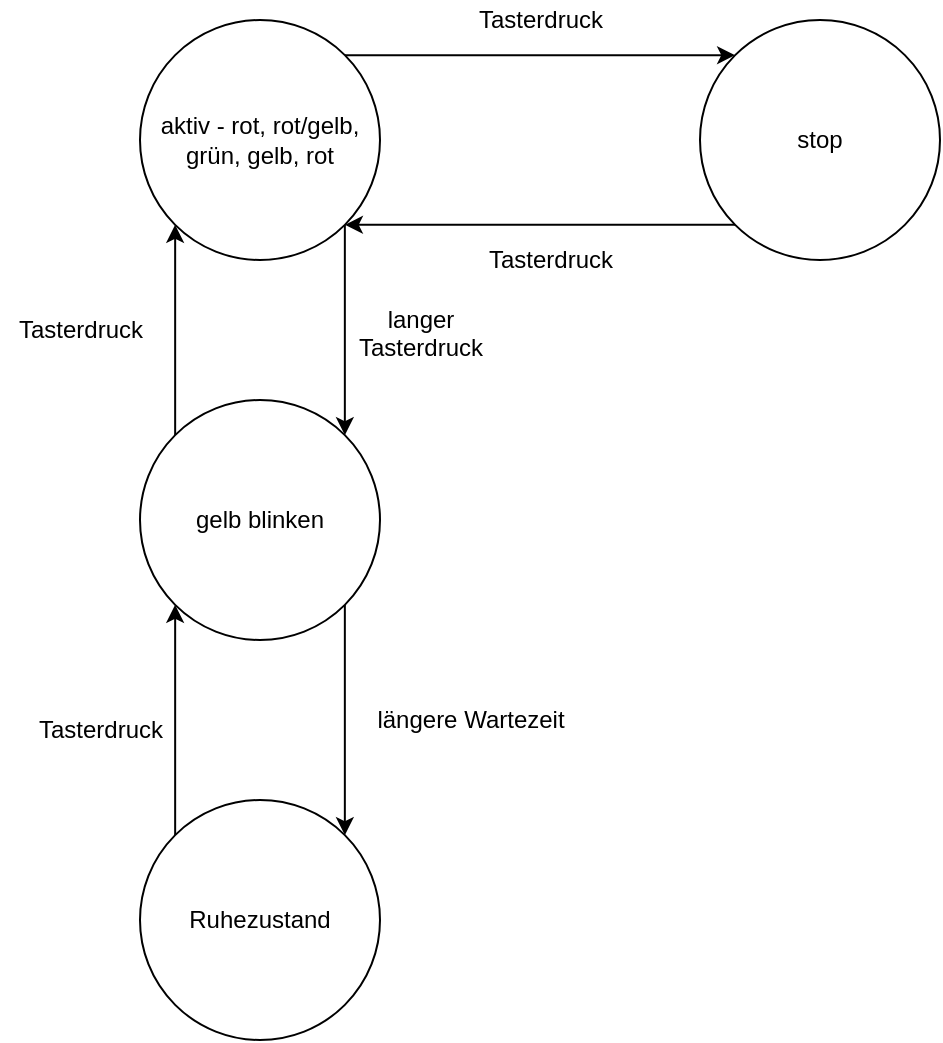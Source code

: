 <mxfile version="12.2.8" type="device" pages="1"><diagram name="Page-1" id="8ce9d11a-91a2-4d17-14d8-a56ed91bf033"><mxGraphModel dx="1424" dy="770" grid="1" gridSize="10" guides="1" tooltips="1" connect="1" arrows="1" fold="1" page="1" pageScale="1" pageWidth="1100" pageHeight="850" background="#ffffff" math="0" shadow="0"><root><mxCell id="0"/><mxCell id="1" parent="0"/><mxCell id="aIjIJ-7j1MafaZNd43X9-13" style="edgeStyle=orthogonalEdgeStyle;rounded=0;orthogonalLoop=1;jettySize=auto;html=1;exitX=0;exitY=0;exitDx=0;exitDy=0;entryX=0;entryY=1;entryDx=0;entryDy=0;" edge="1" parent="1" source="aIjIJ-7j1MafaZNd43X9-1" target="aIjIJ-7j1MafaZNd43X9-2"><mxGeometry relative="1" as="geometry"/></mxCell><mxCell id="aIjIJ-7j1MafaZNd43X9-15" style="edgeStyle=orthogonalEdgeStyle;rounded=0;orthogonalLoop=1;jettySize=auto;html=1;exitX=1;exitY=1;exitDx=0;exitDy=0;entryX=1;entryY=0;entryDx=0;entryDy=0;" edge="1" parent="1" source="aIjIJ-7j1MafaZNd43X9-1" target="aIjIJ-7j1MafaZNd43X9-5"><mxGeometry relative="1" as="geometry"/></mxCell><mxCell id="aIjIJ-7j1MafaZNd43X9-1" value="gelb blinken" style="ellipse;whiteSpace=wrap;html=1;" vertex="1" parent="1"><mxGeometry x="310" y="350" width="120" height="120" as="geometry"/></mxCell><mxCell id="aIjIJ-7j1MafaZNd43X9-8" style="edgeStyle=orthogonalEdgeStyle;rounded=0;orthogonalLoop=1;jettySize=auto;html=1;exitX=1;exitY=0;exitDx=0;exitDy=0;entryX=0;entryY=0;entryDx=0;entryDy=0;" edge="1" parent="1" source="aIjIJ-7j1MafaZNd43X9-2" target="aIjIJ-7j1MafaZNd43X9-3"><mxGeometry relative="1" as="geometry"/></mxCell><mxCell id="aIjIJ-7j1MafaZNd43X9-19" style="edgeStyle=orthogonalEdgeStyle;rounded=0;orthogonalLoop=1;jettySize=auto;html=1;exitX=1;exitY=1;exitDx=0;exitDy=0;entryX=1;entryY=0;entryDx=0;entryDy=0;" edge="1" parent="1" source="aIjIJ-7j1MafaZNd43X9-2" target="aIjIJ-7j1MafaZNd43X9-1"><mxGeometry relative="1" as="geometry"/></mxCell><mxCell id="aIjIJ-7j1MafaZNd43X9-2" value="&lt;div&gt;aktiv - rot, rot/gelb, grün, gelb, rot&lt;/div&gt;" style="ellipse;whiteSpace=wrap;html=1;" vertex="1" parent="1"><mxGeometry x="310" y="160" width="120" height="120" as="geometry"/></mxCell><mxCell id="aIjIJ-7j1MafaZNd43X9-10" style="edgeStyle=orthogonalEdgeStyle;rounded=0;orthogonalLoop=1;jettySize=auto;html=1;exitX=0;exitY=1;exitDx=0;exitDy=0;entryX=1;entryY=1;entryDx=0;entryDy=0;" edge="1" parent="1" source="aIjIJ-7j1MafaZNd43X9-3" target="aIjIJ-7j1MafaZNd43X9-2"><mxGeometry relative="1" as="geometry"/></mxCell><mxCell id="aIjIJ-7j1MafaZNd43X9-3" value="&lt;div&gt;stop&lt;/div&gt;" style="ellipse;whiteSpace=wrap;html=1;" vertex="1" parent="1"><mxGeometry x="590" y="160" width="120" height="120" as="geometry"/></mxCell><mxCell id="aIjIJ-7j1MafaZNd43X9-17" style="edgeStyle=orthogonalEdgeStyle;rounded=0;orthogonalLoop=1;jettySize=auto;html=1;exitX=0;exitY=0;exitDx=0;exitDy=0;entryX=0;entryY=1;entryDx=0;entryDy=0;" edge="1" parent="1" source="aIjIJ-7j1MafaZNd43X9-5" target="aIjIJ-7j1MafaZNd43X9-1"><mxGeometry relative="1" as="geometry"/></mxCell><mxCell id="aIjIJ-7j1MafaZNd43X9-5" value="Ruhezustand" style="ellipse;whiteSpace=wrap;html=1;" vertex="1" parent="1"><mxGeometry x="310" y="550" width="120" height="120" as="geometry"/></mxCell><mxCell id="aIjIJ-7j1MafaZNd43X9-9" value="Tasterdruck" style="text;html=1;resizable=0;points=[];autosize=1;align=center;verticalAlign=top;spacingTop=-4;rounded=0;imageAlign=center;" vertex="1" parent="1"><mxGeometry x="470" y="150" width="80" height="20" as="geometry"/></mxCell><mxCell id="aIjIJ-7j1MafaZNd43X9-12" value="Tasterdruck" style="text;html=1;resizable=0;points=[];autosize=1;align=center;verticalAlign=top;spacingTop=-4;rounded=0;imageAlign=center;" vertex="1" parent="1"><mxGeometry x="475" y="270" width="80" height="20" as="geometry"/></mxCell><mxCell id="aIjIJ-7j1MafaZNd43X9-14" value="Tasterdruck" style="text;html=1;resizable=0;points=[];autosize=1;align=center;verticalAlign=top;spacingTop=-4;rounded=0;imageAlign=center;" vertex="1" parent="1"><mxGeometry x="240" y="305" width="80" height="20" as="geometry"/></mxCell><mxCell id="aIjIJ-7j1MafaZNd43X9-16" value="&lt;div&gt;längere Wartezeit&lt;/div&gt;&lt;div&gt;&lt;br&gt;&lt;/div&gt;" style="text;html=1;resizable=0;points=[];autosize=1;align=center;verticalAlign=top;spacingTop=-4;rounded=0;imageAlign=center;" vertex="1" parent="1"><mxGeometry x="420" y="500" width="110" height="30" as="geometry"/></mxCell><mxCell id="aIjIJ-7j1MafaZNd43X9-18" value="Tasterdruck" style="text;html=1;resizable=0;points=[];autosize=1;align=center;verticalAlign=top;spacingTop=-4;rounded=0;imageAlign=center;" vertex="1" parent="1"><mxGeometry x="250" y="505" width="80" height="20" as="geometry"/></mxCell><mxCell id="aIjIJ-7j1MafaZNd43X9-20" value="&lt;div&gt;langer &lt;br&gt;&lt;/div&gt;&lt;div&gt;Tasterdruck&lt;/div&gt;" style="text;html=1;resizable=0;points=[];autosize=1;align=center;verticalAlign=top;spacingTop=-4;rounded=0;imageAlign=center;" vertex="1" parent="1"><mxGeometry x="410" y="300" width="80" height="30" as="geometry"/></mxCell></root></mxGraphModel></diagram></mxfile>